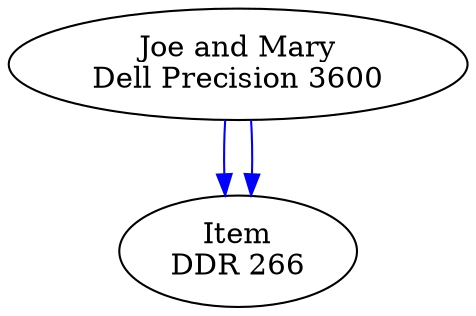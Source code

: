 digraph ordergraph {
"Joe and Mary
Dell Precision 3600"->"Item
DDR 266"[color=blue];
"Joe and Mary
Dell Precision 3600"->"Item
DDR 266"[color=blue];
}
